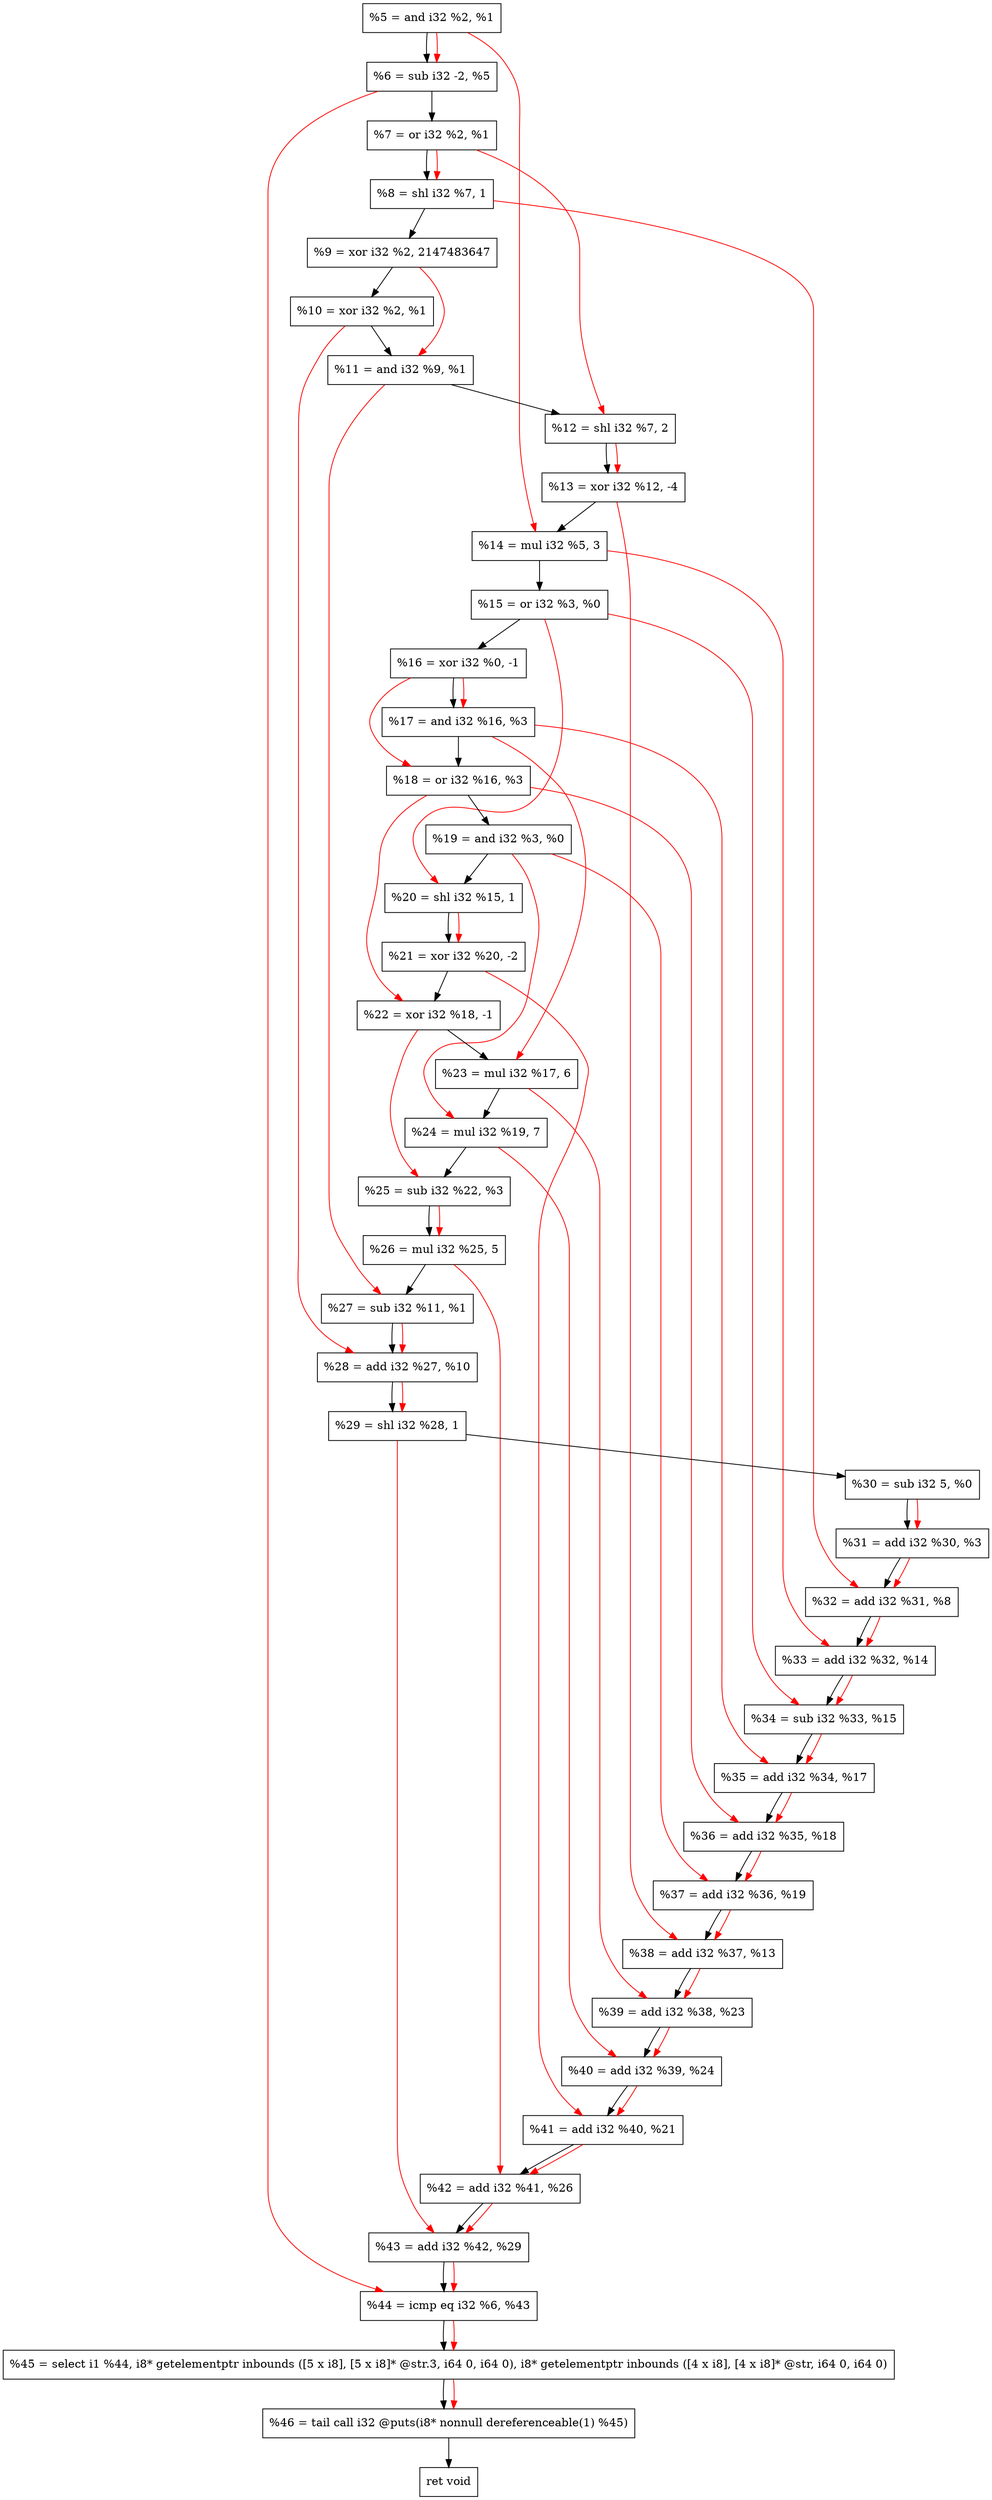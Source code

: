 digraph "DFG for'crackme' function" {
	Node0x21b7b00[shape=record, label="  %5 = and i32 %2, %1"];
	Node0x21b8180[shape=record, label="  %6 = sub i32 -2, %5"];
	Node0x21b81f0[shape=record, label="  %7 = or i32 %2, %1"];
	Node0x21b8290[shape=record, label="  %8 = shl i32 %7, 1"];
	Node0x21b8330[shape=record, label="  %9 = xor i32 %2, 2147483647"];
	Node0x21b83a0[shape=record, label="  %10 = xor i32 %2, %1"];
	Node0x21b8410[shape=record, label="  %11 = and i32 %9, %1"];
	Node0x21b84b0[shape=record, label="  %12 = shl i32 %7, 2"];
	Node0x21b8550[shape=record, label="  %13 = xor i32 %12, -4"];
	Node0x21b85f0[shape=record, label="  %14 = mul i32 %5, 3"];
	Node0x21b8660[shape=record, label="  %15 = or i32 %3, %0"];
	Node0x21b8700[shape=record, label="  %16 = xor i32 %0, -1"];
	Node0x21b8770[shape=record, label="  %17 = and i32 %16, %3"];
	Node0x21b87e0[shape=record, label="  %18 = or i32 %16, %3"];
	Node0x21b8850[shape=record, label="  %19 = and i32 %3, %0"];
	Node0x21b88c0[shape=record, label="  %20 = shl i32 %15, 1"];
	Node0x21b8930[shape=record, label="  %21 = xor i32 %20, -2"];
	Node0x21b89a0[shape=record, label="  %22 = xor i32 %18, -1"];
	Node0x21b8a40[shape=record, label="  %23 = mul i32 %17, 6"];
	Node0x21b8ae0[shape=record, label="  %24 = mul i32 %19, 7"];
	Node0x21b8b50[shape=record, label="  %25 = sub i32 %22, %3"];
	Node0x21b8bf0[shape=record, label="  %26 = mul i32 %25, 5"];
	Node0x21b8c60[shape=record, label="  %27 = sub i32 %11, %1"];
	Node0x21b8cd0[shape=record, label="  %28 = add i32 %27, %10"];
	Node0x21b8d40[shape=record, label="  %29 = shl i32 %28, 1"];
	Node0x21b8db0[shape=record, label="  %30 = sub i32 5, %0"];
	Node0x21b8e20[shape=record, label="  %31 = add i32 %30, %3"];
	Node0x21b8e90[shape=record, label="  %32 = add i32 %31, %8"];
	Node0x21b9110[shape=record, label="  %33 = add i32 %32, %14"];
	Node0x21b9180[shape=record, label="  %34 = sub i32 %33, %15"];
	Node0x21b91f0[shape=record, label="  %35 = add i32 %34, %17"];
	Node0x21b9260[shape=record, label="  %36 = add i32 %35, %18"];
	Node0x21b92d0[shape=record, label="  %37 = add i32 %36, %19"];
	Node0x21b9340[shape=record, label="  %38 = add i32 %37, %13"];
	Node0x21b93b0[shape=record, label="  %39 = add i32 %38, %23"];
	Node0x21b9420[shape=record, label="  %40 = add i32 %39, %24"];
	Node0x21b9490[shape=record, label="  %41 = add i32 %40, %21"];
	Node0x21b9500[shape=record, label="  %42 = add i32 %41, %26"];
	Node0x21b9570[shape=record, label="  %43 = add i32 %42, %29"];
	Node0x21b95e0[shape=record, label="  %44 = icmp eq i32 %6, %43"];
	Node0x2158268[shape=record, label="  %45 = select i1 %44, i8* getelementptr inbounds ([5 x i8], [5 x i8]* @str.3, i64 0, i64 0), i8* getelementptr inbounds ([4 x i8], [4 x i8]* @str, i64 0, i64 0)"];
	Node0x21b9a80[shape=record, label="  %46 = tail call i32 @puts(i8* nonnull dereferenceable(1) %45)"];
	Node0x21b9ad0[shape=record, label="  ret void"];
	Node0x21b7b00 -> Node0x21b8180;
	Node0x21b8180 -> Node0x21b81f0;
	Node0x21b81f0 -> Node0x21b8290;
	Node0x21b8290 -> Node0x21b8330;
	Node0x21b8330 -> Node0x21b83a0;
	Node0x21b83a0 -> Node0x21b8410;
	Node0x21b8410 -> Node0x21b84b0;
	Node0x21b84b0 -> Node0x21b8550;
	Node0x21b8550 -> Node0x21b85f0;
	Node0x21b85f0 -> Node0x21b8660;
	Node0x21b8660 -> Node0x21b8700;
	Node0x21b8700 -> Node0x21b8770;
	Node0x21b8770 -> Node0x21b87e0;
	Node0x21b87e0 -> Node0x21b8850;
	Node0x21b8850 -> Node0x21b88c0;
	Node0x21b88c0 -> Node0x21b8930;
	Node0x21b8930 -> Node0x21b89a0;
	Node0x21b89a0 -> Node0x21b8a40;
	Node0x21b8a40 -> Node0x21b8ae0;
	Node0x21b8ae0 -> Node0x21b8b50;
	Node0x21b8b50 -> Node0x21b8bf0;
	Node0x21b8bf0 -> Node0x21b8c60;
	Node0x21b8c60 -> Node0x21b8cd0;
	Node0x21b8cd0 -> Node0x21b8d40;
	Node0x21b8d40 -> Node0x21b8db0;
	Node0x21b8db0 -> Node0x21b8e20;
	Node0x21b8e20 -> Node0x21b8e90;
	Node0x21b8e90 -> Node0x21b9110;
	Node0x21b9110 -> Node0x21b9180;
	Node0x21b9180 -> Node0x21b91f0;
	Node0x21b91f0 -> Node0x21b9260;
	Node0x21b9260 -> Node0x21b92d0;
	Node0x21b92d0 -> Node0x21b9340;
	Node0x21b9340 -> Node0x21b93b0;
	Node0x21b93b0 -> Node0x21b9420;
	Node0x21b9420 -> Node0x21b9490;
	Node0x21b9490 -> Node0x21b9500;
	Node0x21b9500 -> Node0x21b9570;
	Node0x21b9570 -> Node0x21b95e0;
	Node0x21b95e0 -> Node0x2158268;
	Node0x2158268 -> Node0x21b9a80;
	Node0x21b9a80 -> Node0x21b9ad0;
edge [color=red]
	Node0x21b7b00 -> Node0x21b8180;
	Node0x21b81f0 -> Node0x21b8290;
	Node0x21b8330 -> Node0x21b8410;
	Node0x21b81f0 -> Node0x21b84b0;
	Node0x21b84b0 -> Node0x21b8550;
	Node0x21b7b00 -> Node0x21b85f0;
	Node0x21b8700 -> Node0x21b8770;
	Node0x21b8700 -> Node0x21b87e0;
	Node0x21b8660 -> Node0x21b88c0;
	Node0x21b88c0 -> Node0x21b8930;
	Node0x21b87e0 -> Node0x21b89a0;
	Node0x21b8770 -> Node0x21b8a40;
	Node0x21b8850 -> Node0x21b8ae0;
	Node0x21b89a0 -> Node0x21b8b50;
	Node0x21b8b50 -> Node0x21b8bf0;
	Node0x21b8410 -> Node0x21b8c60;
	Node0x21b8c60 -> Node0x21b8cd0;
	Node0x21b83a0 -> Node0x21b8cd0;
	Node0x21b8cd0 -> Node0x21b8d40;
	Node0x21b8db0 -> Node0x21b8e20;
	Node0x21b8e20 -> Node0x21b8e90;
	Node0x21b8290 -> Node0x21b8e90;
	Node0x21b8e90 -> Node0x21b9110;
	Node0x21b85f0 -> Node0x21b9110;
	Node0x21b9110 -> Node0x21b9180;
	Node0x21b8660 -> Node0x21b9180;
	Node0x21b9180 -> Node0x21b91f0;
	Node0x21b8770 -> Node0x21b91f0;
	Node0x21b91f0 -> Node0x21b9260;
	Node0x21b87e0 -> Node0x21b9260;
	Node0x21b9260 -> Node0x21b92d0;
	Node0x21b8850 -> Node0x21b92d0;
	Node0x21b92d0 -> Node0x21b9340;
	Node0x21b8550 -> Node0x21b9340;
	Node0x21b9340 -> Node0x21b93b0;
	Node0x21b8a40 -> Node0x21b93b0;
	Node0x21b93b0 -> Node0x21b9420;
	Node0x21b8ae0 -> Node0x21b9420;
	Node0x21b9420 -> Node0x21b9490;
	Node0x21b8930 -> Node0x21b9490;
	Node0x21b9490 -> Node0x21b9500;
	Node0x21b8bf0 -> Node0x21b9500;
	Node0x21b9500 -> Node0x21b9570;
	Node0x21b8d40 -> Node0x21b9570;
	Node0x21b8180 -> Node0x21b95e0;
	Node0x21b9570 -> Node0x21b95e0;
	Node0x21b95e0 -> Node0x2158268;
	Node0x2158268 -> Node0x21b9a80;
}
